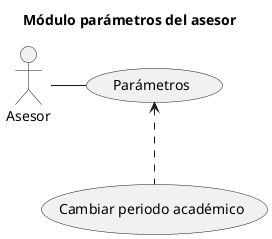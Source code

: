 @startuml
title Módulo parámetros del asesor

actor Asesor

(Parámetros) as (pa)


'Primer nivel

Asesor - (pa)
(pa)<.-(Cambiar periodo académico)
@enduml